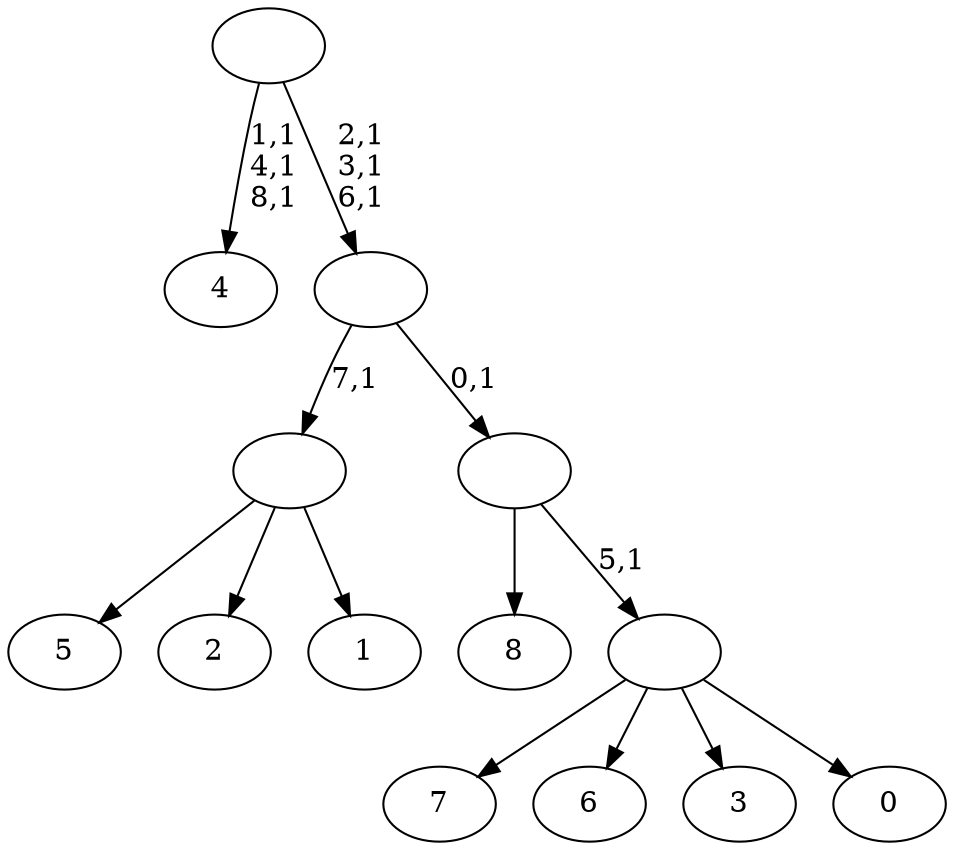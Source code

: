 digraph T {
	18 [label="8"]
	17 [label="7"]
	16 [label="6"]
	15 [label="5"]
	14 [label="4"]
	10 [label="3"]
	9 [label="2"]
	8 [label="1"]
	7 [label=""]
	6 [label="0"]
	5 [label=""]
	4 [label=""]
	3 [label=""]
	0 [label=""]
	7 -> 15 [label=""]
	7 -> 9 [label=""]
	7 -> 8 [label=""]
	5 -> 17 [label=""]
	5 -> 16 [label=""]
	5 -> 10 [label=""]
	5 -> 6 [label=""]
	4 -> 18 [label=""]
	4 -> 5 [label="5,1"]
	3 -> 7 [label="7,1"]
	3 -> 4 [label="0,1"]
	0 -> 3 [label="2,1\n3,1\n6,1"]
	0 -> 14 [label="1,1\n4,1\n8,1"]
}
